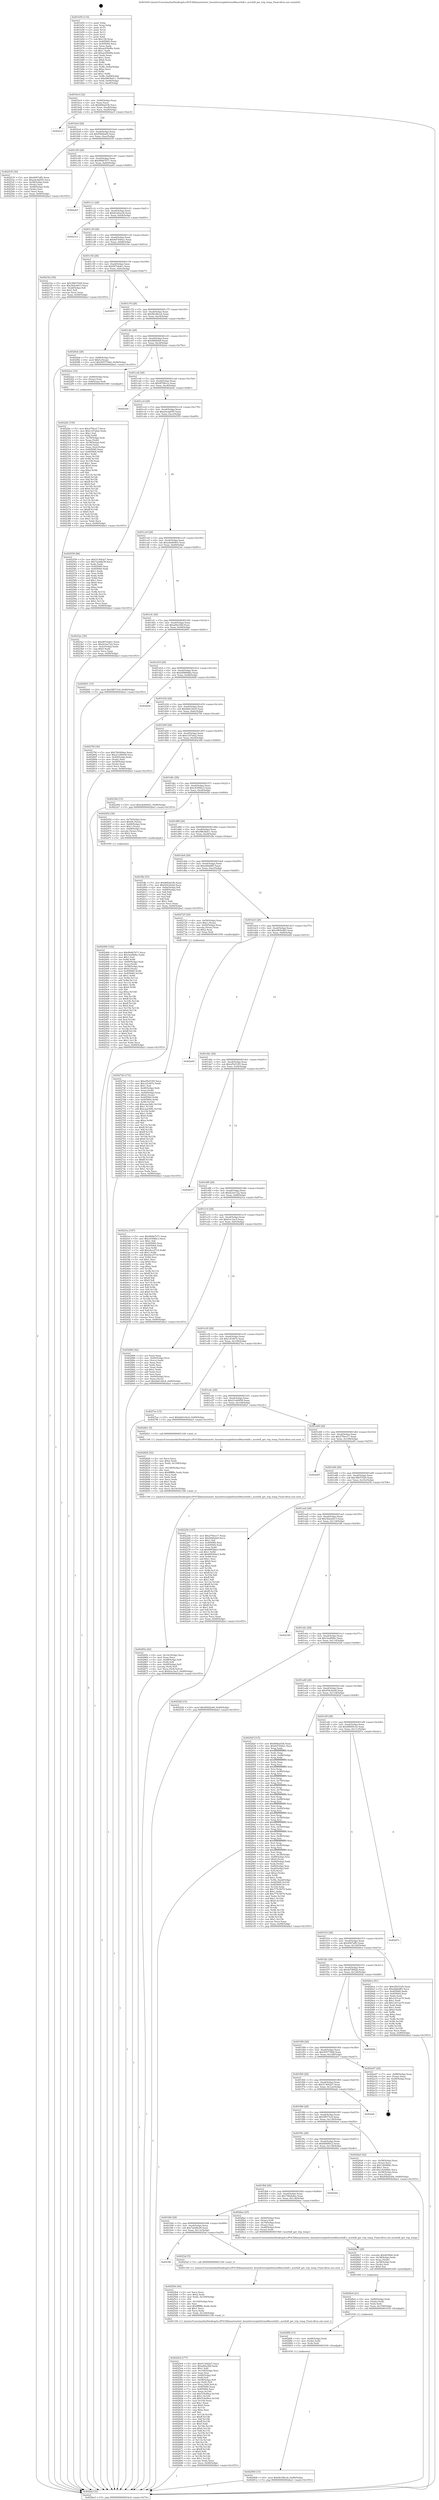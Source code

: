 digraph "0x401b50" {
  label = "0x401b50 (/mnt/c/Users/mathe/Desktop/tcc/POCII/binaries/extr_linuxdriversplatformx86acerhdf.c_acerhdf_get_trip_temp_Final-ollvm.out::main(0))"
  labelloc = "t"
  node[shape=record]

  Entry [label="",width=0.3,height=0.3,shape=circle,fillcolor=black,style=filled]
  "0x401bc4" [label="{
     0x401bc4 [32]\l
     | [instrs]\l
     &nbsp;&nbsp;0x401bc4 \<+6\>: mov -0x90(%rbp),%eax\l
     &nbsp;&nbsp;0x401bca \<+2\>: mov %eax,%ecx\l
     &nbsp;&nbsp;0x401bcc \<+6\>: sub $0x806ad1fb,%ecx\l
     &nbsp;&nbsp;0x401bd2 \<+6\>: mov %eax,-0xa4(%rbp)\l
     &nbsp;&nbsp;0x401bd8 \<+6\>: mov %ecx,-0xa8(%rbp)\l
     &nbsp;&nbsp;0x401bde \<+6\>: je 0000000000402a1f \<main+0xecf\>\l
  }"]
  "0x402a1f" [label="{
     0x402a1f\l
  }", style=dashed]
  "0x401be4" [label="{
     0x401be4 [28]\l
     | [instrs]\l
     &nbsp;&nbsp;0x401be4 \<+5\>: jmp 0000000000401be9 \<main+0x99\>\l
     &nbsp;&nbsp;0x401be9 \<+6\>: mov -0xa4(%rbp),%eax\l
     &nbsp;&nbsp;0x401bef \<+5\>: sub $0x85bf2e64,%eax\l
     &nbsp;&nbsp;0x401bf4 \<+6\>: mov %eax,-0xac(%rbp)\l
     &nbsp;&nbsp;0x401bfa \<+6\>: je 0000000000402535 \<main+0x9e5\>\l
  }"]
  Exit [label="",width=0.3,height=0.3,shape=circle,fillcolor=black,style=filled,peripheries=2]
  "0x402535" [label="{
     0x402535 [36]\l
     | [instrs]\l
     &nbsp;&nbsp;0x402535 \<+5\>: mov $0x4997aff3,%eax\l
     &nbsp;&nbsp;0x40253a \<+5\>: mov $0xa4cda655,%ecx\l
     &nbsp;&nbsp;0x40253f \<+4\>: mov -0x58(%rbp),%rdx\l
     &nbsp;&nbsp;0x402543 \<+2\>: mov (%rdx),%esi\l
     &nbsp;&nbsp;0x402545 \<+4\>: mov -0x68(%rbp),%rdx\l
     &nbsp;&nbsp;0x402549 \<+2\>: cmp (%rdx),%esi\l
     &nbsp;&nbsp;0x40254b \<+3\>: cmovl %ecx,%eax\l
     &nbsp;&nbsp;0x40254e \<+6\>: mov %eax,-0x90(%rbp)\l
     &nbsp;&nbsp;0x402554 \<+5\>: jmp 0000000000402ba3 \<main+0x1053\>\l
  }"]
  "0x401c00" [label="{
     0x401c00 [28]\l
     | [instrs]\l
     &nbsp;&nbsp;0x401c00 \<+5\>: jmp 0000000000401c05 \<main+0xb5\>\l
     &nbsp;&nbsp;0x401c05 \<+6\>: mov -0xa4(%rbp),%eax\l
     &nbsp;&nbsp;0x401c0b \<+5\>: sub $0x89db7b71,%eax\l
     &nbsp;&nbsp;0x401c10 \<+6\>: mov %eax,-0xb0(%rbp)\l
     &nbsp;&nbsp;0x401c16 \<+6\>: je 0000000000402ab5 \<main+0xf65\>\l
  }"]
  "0x402908" [label="{
     0x402908 [15]\l
     | [instrs]\l
     &nbsp;&nbsp;0x402908 \<+10\>: movl $0x9b186ccb,-0x90(%rbp)\l
     &nbsp;&nbsp;0x402912 \<+5\>: jmp 0000000000402ba3 \<main+0x1053\>\l
  }"]
  "0x402ab5" [label="{
     0x402ab5\l
  }", style=dashed]
  "0x401c1c" [label="{
     0x401c1c [28]\l
     | [instrs]\l
     &nbsp;&nbsp;0x401c1c \<+5\>: jmp 0000000000401c21 \<main+0xd1\>\l
     &nbsp;&nbsp;0x401c21 \<+6\>: mov -0xa4(%rbp),%eax\l
     &nbsp;&nbsp;0x401c27 \<+5\>: sub $0x8c20ea36,%eax\l
     &nbsp;&nbsp;0x401c2c \<+6\>: mov %eax,-0xb4(%rbp)\l
     &nbsp;&nbsp;0x401c32 \<+6\>: je 00000000004021e3 \<main+0x693\>\l
  }"]
  "0x4028f9" [label="{
     0x4028f9 [15]\l
     | [instrs]\l
     &nbsp;&nbsp;0x4028f9 \<+4\>: mov -0x48(%rbp),%rdx\l
     &nbsp;&nbsp;0x4028fd \<+3\>: mov (%rdx),%rdx\l
     &nbsp;&nbsp;0x402900 \<+3\>: mov %rdx,%rdi\l
     &nbsp;&nbsp;0x402903 \<+5\>: call 0000000000401030 \<free@plt\>\l
     | [calls]\l
     &nbsp;&nbsp;0x401030 \{1\} (unknown)\l
  }"]
  "0x4021e3" [label="{
     0x4021e3\l
  }", style=dashed]
  "0x401c38" [label="{
     0x401c38 [28]\l
     | [instrs]\l
     &nbsp;&nbsp;0x401c38 \<+5\>: jmp 0000000000401c3d \<main+0xed\>\l
     &nbsp;&nbsp;0x401c3d \<+6\>: mov -0xa4(%rbp),%eax\l
     &nbsp;&nbsp;0x401c43 \<+5\>: sub $0x8d7440a1,%eax\l
     &nbsp;&nbsp;0x401c48 \<+6\>: mov %eax,-0xb8(%rbp)\l
     &nbsp;&nbsp;0x401c4e \<+6\>: je 000000000040216a \<main+0x61a\>\l
  }"]
  "0x4028e4" [label="{
     0x4028e4 [21]\l
     | [instrs]\l
     &nbsp;&nbsp;0x4028e4 \<+4\>: mov -0x60(%rbp),%rdx\l
     &nbsp;&nbsp;0x4028e8 \<+3\>: mov (%rdx),%rdx\l
     &nbsp;&nbsp;0x4028eb \<+3\>: mov %rdx,%rdi\l
     &nbsp;&nbsp;0x4028ee \<+6\>: mov %eax,-0x150(%rbp)\l
     &nbsp;&nbsp;0x4028f4 \<+5\>: call 0000000000401030 \<free@plt\>\l
     | [calls]\l
     &nbsp;&nbsp;0x401030 \{1\} (unknown)\l
  }"]
  "0x40216a" [label="{
     0x40216a [30]\l
     | [instrs]\l
     &nbsp;&nbsp;0x40216a \<+5\>: mov $0x38b57029,%eax\l
     &nbsp;&nbsp;0x40216f \<+5\>: mov $0x3b2ed413,%ecx\l
     &nbsp;&nbsp;0x402174 \<+3\>: mov -0x2d(%rbp),%dl\l
     &nbsp;&nbsp;0x402177 \<+3\>: test $0x1,%dl\l
     &nbsp;&nbsp;0x40217a \<+3\>: cmovne %ecx,%eax\l
     &nbsp;&nbsp;0x40217d \<+6\>: mov %eax,-0x90(%rbp)\l
     &nbsp;&nbsp;0x402183 \<+5\>: jmp 0000000000402ba3 \<main+0x1053\>\l
  }"]
  "0x401c54" [label="{
     0x401c54 [28]\l
     | [instrs]\l
     &nbsp;&nbsp;0x401c54 \<+5\>: jmp 0000000000401c59 \<main+0x109\>\l
     &nbsp;&nbsp;0x401c59 \<+6\>: mov -0xa4(%rbp),%eax\l
     &nbsp;&nbsp;0x401c5f \<+5\>: sub $0x947ebde1,%eax\l
     &nbsp;&nbsp;0x401c64 \<+6\>: mov %eax,-0xbc(%rbp)\l
     &nbsp;&nbsp;0x401c6a \<+6\>: je 0000000000402917 \<main+0xdc7\>\l
  }"]
  "0x4028c7" [label="{
     0x4028c7 [29]\l
     | [instrs]\l
     &nbsp;&nbsp;0x4028c7 \<+10\>: movabs $0x4030b6,%rdi\l
     &nbsp;&nbsp;0x4028d1 \<+4\>: mov -0x38(%rbp),%rdx\l
     &nbsp;&nbsp;0x4028d5 \<+2\>: mov %eax,(%rdx)\l
     &nbsp;&nbsp;0x4028d7 \<+4\>: mov -0x38(%rbp),%rdx\l
     &nbsp;&nbsp;0x4028db \<+2\>: mov (%rdx),%esi\l
     &nbsp;&nbsp;0x4028dd \<+2\>: mov $0x0,%al\l
     &nbsp;&nbsp;0x4028df \<+5\>: call 0000000000401040 \<printf@plt\>\l
     | [calls]\l
     &nbsp;&nbsp;0x401040 \{1\} (unknown)\l
  }"]
  "0x402917" [label="{
     0x402917\l
  }", style=dashed]
  "0x401c70" [label="{
     0x401c70 [28]\l
     | [instrs]\l
     &nbsp;&nbsp;0x401c70 \<+5\>: jmp 0000000000401c75 \<main+0x125\>\l
     &nbsp;&nbsp;0x401c75 \<+6\>: mov -0xa4(%rbp),%eax\l
     &nbsp;&nbsp;0x401c7b \<+5\>: sub $0x9b186ccb,%eax\l
     &nbsp;&nbsp;0x401c80 \<+6\>: mov %eax,-0xc0(%rbp)\l
     &nbsp;&nbsp;0x401c86 \<+6\>: je 00000000004029eb \<main+0xe9b\>\l
  }"]
  "0x40285a" [label="{
     0x40285a [42]\l
     | [instrs]\l
     &nbsp;&nbsp;0x40285a \<+6\>: mov -0x14c(%rbp),%ecx\l
     &nbsp;&nbsp;0x402860 \<+3\>: imul %eax,%ecx\l
     &nbsp;&nbsp;0x402863 \<+4\>: mov -0x48(%rbp),%r8\l
     &nbsp;&nbsp;0x402867 \<+3\>: mov (%r8),%r8\l
     &nbsp;&nbsp;0x40286a \<+4\>: mov -0x40(%rbp),%r9\l
     &nbsp;&nbsp;0x40286e \<+3\>: movslq (%r9),%r9\l
     &nbsp;&nbsp;0x402871 \<+4\>: mov %ecx,(%r8,%r9,4)\l
     &nbsp;&nbsp;0x402875 \<+10\>: movl $0xfcec3ac5,-0x90(%rbp)\l
     &nbsp;&nbsp;0x40287f \<+5\>: jmp 0000000000402ba3 \<main+0x1053\>\l
  }"]
  "0x4029eb" [label="{
     0x4029eb [28]\l
     | [instrs]\l
     &nbsp;&nbsp;0x4029eb \<+7\>: mov -0x88(%rbp),%rax\l
     &nbsp;&nbsp;0x4029f2 \<+6\>: movl $0x0,(%rax)\l
     &nbsp;&nbsp;0x4029f8 \<+10\>: movl $0x5057769d,-0x90(%rbp)\l
     &nbsp;&nbsp;0x402a02 \<+5\>: jmp 0000000000402ba3 \<main+0x1053\>\l
  }"]
  "0x401c8c" [label="{
     0x401c8c [28]\l
     | [instrs]\l
     &nbsp;&nbsp;0x401c8c \<+5\>: jmp 0000000000401c91 \<main+0x141\>\l
     &nbsp;&nbsp;0x401c91 \<+6\>: mov -0xa4(%rbp),%eax\l
     &nbsp;&nbsp;0x401c97 \<+5\>: sub $0x9d4fafa9,%eax\l
     &nbsp;&nbsp;0x401c9c \<+6\>: mov %eax,-0xc4(%rbp)\l
     &nbsp;&nbsp;0x401ca2 \<+6\>: je 00000000004022ee \<main+0x79e\>\l
  }"]
  "0x402826" [label="{
     0x402826 [52]\l
     | [instrs]\l
     &nbsp;&nbsp;0x402826 \<+2\>: xor %ecx,%ecx\l
     &nbsp;&nbsp;0x402828 \<+5\>: mov $0x2,%edx\l
     &nbsp;&nbsp;0x40282d \<+6\>: mov %edx,-0x148(%rbp)\l
     &nbsp;&nbsp;0x402833 \<+1\>: cltd\l
     &nbsp;&nbsp;0x402834 \<+6\>: mov -0x148(%rbp),%esi\l
     &nbsp;&nbsp;0x40283a \<+2\>: idiv %esi\l
     &nbsp;&nbsp;0x40283c \<+6\>: imul $0xfffffffe,%edx,%edx\l
     &nbsp;&nbsp;0x402842 \<+2\>: mov %ecx,%edi\l
     &nbsp;&nbsp;0x402844 \<+2\>: sub %edx,%edi\l
     &nbsp;&nbsp;0x402846 \<+2\>: mov %ecx,%edx\l
     &nbsp;&nbsp;0x402848 \<+3\>: sub $0x1,%edx\l
     &nbsp;&nbsp;0x40284b \<+2\>: add %edx,%edi\l
     &nbsp;&nbsp;0x40284d \<+2\>: sub %edi,%ecx\l
     &nbsp;&nbsp;0x40284f \<+6\>: mov %ecx,-0x14c(%rbp)\l
     &nbsp;&nbsp;0x402855 \<+5\>: call 0000000000401160 \<next_i\>\l
     | [calls]\l
     &nbsp;&nbsp;0x401160 \{1\} (/mnt/c/Users/mathe/Desktop/tcc/POCII/binaries/extr_linuxdriversplatformx86acerhdf.c_acerhdf_get_trip_temp_Final-ollvm.out::next_i)\l
  }"]
  "0x4022ee" [label="{
     0x4022ee [16]\l
     | [instrs]\l
     &nbsp;&nbsp;0x4022ee \<+4\>: mov -0x80(%rbp),%rax\l
     &nbsp;&nbsp;0x4022f2 \<+3\>: mov (%rax),%rax\l
     &nbsp;&nbsp;0x4022f5 \<+4\>: mov 0x8(%rax),%rdi\l
     &nbsp;&nbsp;0x4022f9 \<+5\>: call 0000000000401060 \<atoi@plt\>\l
     | [calls]\l
     &nbsp;&nbsp;0x401060 \{1\} (unknown)\l
  }"]
  "0x401ca8" [label="{
     0x401ca8 [28]\l
     | [instrs]\l
     &nbsp;&nbsp;0x401ca8 \<+5\>: jmp 0000000000401cad \<main+0x15d\>\l
     &nbsp;&nbsp;0x401cad \<+6\>: mov -0xa4(%rbp),%eax\l
     &nbsp;&nbsp;0x401cb3 \<+5\>: sub $0x9f796cce,%eax\l
     &nbsp;&nbsp;0x401cb8 \<+6\>: mov %eax,-0xc8(%rbp)\l
     &nbsp;&nbsp;0x401cbe \<+6\>: je 000000000040224c \<main+0x6fc\>\l
  }"]
  "0x402742" [label="{
     0x402742 [172]\l
     | [instrs]\l
     &nbsp;&nbsp;0x402742 \<+5\>: mov $0xef5e5185,%ecx\l
     &nbsp;&nbsp;0x402747 \<+5\>: mov $0x1d1467e,%edx\l
     &nbsp;&nbsp;0x40274c \<+3\>: mov $0x1,%sil\l
     &nbsp;&nbsp;0x40274f \<+4\>: mov -0x48(%rbp),%rdi\l
     &nbsp;&nbsp;0x402753 \<+3\>: mov %rax,(%rdi)\l
     &nbsp;&nbsp;0x402756 \<+4\>: mov -0x40(%rbp),%rax\l
     &nbsp;&nbsp;0x40275a \<+6\>: movl $0x0,(%rax)\l
     &nbsp;&nbsp;0x402760 \<+8\>: mov 0x405060,%r8d\l
     &nbsp;&nbsp;0x402768 \<+8\>: mov 0x405064,%r9d\l
     &nbsp;&nbsp;0x402770 \<+3\>: mov %r8d,%r10d\l
     &nbsp;&nbsp;0x402773 \<+7\>: sub $0xcaac9dfc,%r10d\l
     &nbsp;&nbsp;0x40277a \<+4\>: sub $0x1,%r10d\l
     &nbsp;&nbsp;0x40277e \<+7\>: add $0xcaac9dfc,%r10d\l
     &nbsp;&nbsp;0x402785 \<+4\>: imul %r10d,%r8d\l
     &nbsp;&nbsp;0x402789 \<+4\>: and $0x1,%r8d\l
     &nbsp;&nbsp;0x40278d \<+4\>: cmp $0x0,%r8d\l
     &nbsp;&nbsp;0x402791 \<+4\>: sete %r11b\l
     &nbsp;&nbsp;0x402795 \<+4\>: cmp $0xa,%r9d\l
     &nbsp;&nbsp;0x402799 \<+3\>: setl %bl\l
     &nbsp;&nbsp;0x40279c \<+3\>: mov %r11b,%r14b\l
     &nbsp;&nbsp;0x40279f \<+4\>: xor $0xff,%r14b\l
     &nbsp;&nbsp;0x4027a3 \<+3\>: mov %bl,%r15b\l
     &nbsp;&nbsp;0x4027a6 \<+4\>: xor $0xff,%r15b\l
     &nbsp;&nbsp;0x4027aa \<+4\>: xor $0x0,%sil\l
     &nbsp;&nbsp;0x4027ae \<+3\>: mov %r14b,%r12b\l
     &nbsp;&nbsp;0x4027b1 \<+4\>: and $0x0,%r12b\l
     &nbsp;&nbsp;0x4027b5 \<+3\>: and %sil,%r11b\l
     &nbsp;&nbsp;0x4027b8 \<+3\>: mov %r15b,%r13b\l
     &nbsp;&nbsp;0x4027bb \<+4\>: and $0x0,%r13b\l
     &nbsp;&nbsp;0x4027bf \<+3\>: and %sil,%bl\l
     &nbsp;&nbsp;0x4027c2 \<+3\>: or %r11b,%r12b\l
     &nbsp;&nbsp;0x4027c5 \<+3\>: or %bl,%r13b\l
     &nbsp;&nbsp;0x4027c8 \<+3\>: xor %r13b,%r12b\l
     &nbsp;&nbsp;0x4027cb \<+3\>: or %r15b,%r14b\l
     &nbsp;&nbsp;0x4027ce \<+4\>: xor $0xff,%r14b\l
     &nbsp;&nbsp;0x4027d2 \<+4\>: or $0x0,%sil\l
     &nbsp;&nbsp;0x4027d6 \<+3\>: and %sil,%r14b\l
     &nbsp;&nbsp;0x4027d9 \<+3\>: or %r14b,%r12b\l
     &nbsp;&nbsp;0x4027dc \<+4\>: test $0x1,%r12b\l
     &nbsp;&nbsp;0x4027e0 \<+3\>: cmovne %edx,%ecx\l
     &nbsp;&nbsp;0x4027e3 \<+6\>: mov %ecx,-0x90(%rbp)\l
     &nbsp;&nbsp;0x4027e9 \<+5\>: jmp 0000000000402ba3 \<main+0x1053\>\l
  }"]
  "0x40224c" [label="{
     0x40224c\l
  }", style=dashed]
  "0x401cc4" [label="{
     0x401cc4 [28]\l
     | [instrs]\l
     &nbsp;&nbsp;0x401cc4 \<+5\>: jmp 0000000000401cc9 \<main+0x179\>\l
     &nbsp;&nbsp;0x401cc9 \<+6\>: mov -0xa4(%rbp),%eax\l
     &nbsp;&nbsp;0x401ccf \<+5\>: sub $0xa4cda655,%eax\l
     &nbsp;&nbsp;0x401cd4 \<+6\>: mov %eax,-0xcc(%rbp)\l
     &nbsp;&nbsp;0x401cda \<+6\>: je 0000000000402559 \<main+0xa09\>\l
  }"]
  "0x4025e0" [label="{
     0x4025e0 [177]\l
     | [instrs]\l
     &nbsp;&nbsp;0x4025e0 \<+5\>: mov $0x513642e7,%ecx\l
     &nbsp;&nbsp;0x4025e5 \<+5\>: mov $0xa60a3f2f,%edx\l
     &nbsp;&nbsp;0x4025ea \<+3\>: mov $0x1,%dil\l
     &nbsp;&nbsp;0x4025ed \<+6\>: mov -0x144(%rbp),%esi\l
     &nbsp;&nbsp;0x4025f3 \<+3\>: imul %eax,%esi\l
     &nbsp;&nbsp;0x4025f6 \<+4\>: mov -0x60(%rbp),%r8\l
     &nbsp;&nbsp;0x4025fa \<+3\>: mov (%r8),%r8\l
     &nbsp;&nbsp;0x4025fd \<+4\>: mov -0x58(%rbp),%r9\l
     &nbsp;&nbsp;0x402601 \<+3\>: movslq (%r9),%r9\l
     &nbsp;&nbsp;0x402604 \<+4\>: mov %esi,(%r8,%r9,4)\l
     &nbsp;&nbsp;0x402608 \<+7\>: mov 0x405060,%eax\l
     &nbsp;&nbsp;0x40260f \<+7\>: mov 0x405064,%esi\l
     &nbsp;&nbsp;0x402616 \<+3\>: mov %eax,%r10d\l
     &nbsp;&nbsp;0x402619 \<+7\>: sub $0x518cf0ea,%r10d\l
     &nbsp;&nbsp;0x402620 \<+4\>: sub $0x1,%r10d\l
     &nbsp;&nbsp;0x402624 \<+7\>: add $0x518cf0ea,%r10d\l
     &nbsp;&nbsp;0x40262b \<+4\>: imul %r10d,%eax\l
     &nbsp;&nbsp;0x40262f \<+3\>: and $0x1,%eax\l
     &nbsp;&nbsp;0x402632 \<+3\>: cmp $0x0,%eax\l
     &nbsp;&nbsp;0x402635 \<+4\>: sete %r11b\l
     &nbsp;&nbsp;0x402639 \<+3\>: cmp $0xa,%esi\l
     &nbsp;&nbsp;0x40263c \<+3\>: setl %bl\l
     &nbsp;&nbsp;0x40263f \<+3\>: mov %r11b,%r14b\l
     &nbsp;&nbsp;0x402642 \<+4\>: xor $0xff,%r14b\l
     &nbsp;&nbsp;0x402646 \<+3\>: mov %bl,%r15b\l
     &nbsp;&nbsp;0x402649 \<+4\>: xor $0xff,%r15b\l
     &nbsp;&nbsp;0x40264d \<+4\>: xor $0x0,%dil\l
     &nbsp;&nbsp;0x402651 \<+3\>: mov %r14b,%r12b\l
     &nbsp;&nbsp;0x402654 \<+4\>: and $0x0,%r12b\l
     &nbsp;&nbsp;0x402658 \<+3\>: and %dil,%r11b\l
     &nbsp;&nbsp;0x40265b \<+3\>: mov %r15b,%r13b\l
     &nbsp;&nbsp;0x40265e \<+4\>: and $0x0,%r13b\l
     &nbsp;&nbsp;0x402662 \<+3\>: and %dil,%bl\l
     &nbsp;&nbsp;0x402665 \<+3\>: or %r11b,%r12b\l
     &nbsp;&nbsp;0x402668 \<+3\>: or %bl,%r13b\l
     &nbsp;&nbsp;0x40266b \<+3\>: xor %r13b,%r12b\l
     &nbsp;&nbsp;0x40266e \<+3\>: or %r15b,%r14b\l
     &nbsp;&nbsp;0x402671 \<+4\>: xor $0xff,%r14b\l
     &nbsp;&nbsp;0x402675 \<+4\>: or $0x0,%dil\l
     &nbsp;&nbsp;0x402679 \<+3\>: and %dil,%r14b\l
     &nbsp;&nbsp;0x40267c \<+3\>: or %r14b,%r12b\l
     &nbsp;&nbsp;0x40267f \<+4\>: test $0x1,%r12b\l
     &nbsp;&nbsp;0x402683 \<+3\>: cmovne %edx,%ecx\l
     &nbsp;&nbsp;0x402686 \<+6\>: mov %ecx,-0x90(%rbp)\l
     &nbsp;&nbsp;0x40268c \<+5\>: jmp 0000000000402ba3 \<main+0x1053\>\l
  }"]
  "0x402559" [label="{
     0x402559 [86]\l
     | [instrs]\l
     &nbsp;&nbsp;0x402559 \<+5\>: mov $0x513642e7,%eax\l
     &nbsp;&nbsp;0x40255e \<+5\>: mov $0x7aeb8a39,%ecx\l
     &nbsp;&nbsp;0x402563 \<+2\>: xor %edx,%edx\l
     &nbsp;&nbsp;0x402565 \<+7\>: mov 0x405060,%esi\l
     &nbsp;&nbsp;0x40256c \<+7\>: mov 0x405064,%edi\l
     &nbsp;&nbsp;0x402573 \<+3\>: sub $0x1,%edx\l
     &nbsp;&nbsp;0x402576 \<+3\>: mov %esi,%r8d\l
     &nbsp;&nbsp;0x402579 \<+3\>: add %edx,%r8d\l
     &nbsp;&nbsp;0x40257c \<+4\>: imul %r8d,%esi\l
     &nbsp;&nbsp;0x402580 \<+3\>: and $0x1,%esi\l
     &nbsp;&nbsp;0x402583 \<+3\>: cmp $0x0,%esi\l
     &nbsp;&nbsp;0x402586 \<+4\>: sete %r9b\l
     &nbsp;&nbsp;0x40258a \<+3\>: cmp $0xa,%edi\l
     &nbsp;&nbsp;0x40258d \<+4\>: setl %r10b\l
     &nbsp;&nbsp;0x402591 \<+3\>: mov %r9b,%r11b\l
     &nbsp;&nbsp;0x402594 \<+3\>: and %r10b,%r11b\l
     &nbsp;&nbsp;0x402597 \<+3\>: xor %r10b,%r9b\l
     &nbsp;&nbsp;0x40259a \<+3\>: or %r9b,%r11b\l
     &nbsp;&nbsp;0x40259d \<+4\>: test $0x1,%r11b\l
     &nbsp;&nbsp;0x4025a1 \<+3\>: cmovne %ecx,%eax\l
     &nbsp;&nbsp;0x4025a4 \<+6\>: mov %eax,-0x90(%rbp)\l
     &nbsp;&nbsp;0x4025aa \<+5\>: jmp 0000000000402ba3 \<main+0x1053\>\l
  }"]
  "0x401ce0" [label="{
     0x401ce0 [28]\l
     | [instrs]\l
     &nbsp;&nbsp;0x401ce0 \<+5\>: jmp 0000000000401ce5 \<main+0x195\>\l
     &nbsp;&nbsp;0x401ce5 \<+6\>: mov -0xa4(%rbp),%eax\l
     &nbsp;&nbsp;0x401ceb \<+5\>: sub $0xa4e66403,%eax\l
     &nbsp;&nbsp;0x401cf0 \<+6\>: mov %eax,-0xd0(%rbp)\l
     &nbsp;&nbsp;0x401cf6 \<+6\>: je 00000000004023ac \<main+0x85c\>\l
  }"]
  "0x4025b4" [label="{
     0x4025b4 [44]\l
     | [instrs]\l
     &nbsp;&nbsp;0x4025b4 \<+2\>: xor %ecx,%ecx\l
     &nbsp;&nbsp;0x4025b6 \<+5\>: mov $0x2,%edx\l
     &nbsp;&nbsp;0x4025bb \<+6\>: mov %edx,-0x140(%rbp)\l
     &nbsp;&nbsp;0x4025c1 \<+1\>: cltd\l
     &nbsp;&nbsp;0x4025c2 \<+6\>: mov -0x140(%rbp),%esi\l
     &nbsp;&nbsp;0x4025c8 \<+2\>: idiv %esi\l
     &nbsp;&nbsp;0x4025ca \<+6\>: imul $0xfffffffe,%edx,%edx\l
     &nbsp;&nbsp;0x4025d0 \<+3\>: sub $0x1,%ecx\l
     &nbsp;&nbsp;0x4025d3 \<+2\>: sub %ecx,%edx\l
     &nbsp;&nbsp;0x4025d5 \<+6\>: mov %edx,-0x144(%rbp)\l
     &nbsp;&nbsp;0x4025db \<+5\>: call 0000000000401160 \<next_i\>\l
     | [calls]\l
     &nbsp;&nbsp;0x401160 \{1\} (/mnt/c/Users/mathe/Desktop/tcc/POCII/binaries/extr_linuxdriversplatformx86acerhdf.c_acerhdf_get_trip_temp_Final-ollvm.out::next_i)\l
  }"]
  "0x4023ac" [label="{
     0x4023ac [30]\l
     | [instrs]\l
     &nbsp;&nbsp;0x4023ac \<+5\>: mov $0x947ebde1,%eax\l
     &nbsp;&nbsp;0x4023b1 \<+5\>: mov $0xf23ee722,%ecx\l
     &nbsp;&nbsp;0x4023b6 \<+3\>: mov -0x2c(%rbp),%edx\l
     &nbsp;&nbsp;0x4023b9 \<+3\>: cmp $0x0,%edx\l
     &nbsp;&nbsp;0x4023bc \<+3\>: cmove %ecx,%eax\l
     &nbsp;&nbsp;0x4023bf \<+6\>: mov %eax,-0x90(%rbp)\l
     &nbsp;&nbsp;0x4023c5 \<+5\>: jmp 0000000000402ba3 \<main+0x1053\>\l
  }"]
  "0x401cfc" [label="{
     0x401cfc [28]\l
     | [instrs]\l
     &nbsp;&nbsp;0x401cfc \<+5\>: jmp 0000000000401d01 \<main+0x1b1\>\l
     &nbsp;&nbsp;0x401d01 \<+6\>: mov -0xa4(%rbp),%eax\l
     &nbsp;&nbsp;0x401d07 \<+5\>: sub $0xa60a3f2f,%eax\l
     &nbsp;&nbsp;0x401d0c \<+6\>: mov %eax,-0xd4(%rbp)\l
     &nbsp;&nbsp;0x401d12 \<+6\>: je 0000000000402691 \<main+0xb41\>\l
  }"]
  "0x401ff0" [label="{
     0x401ff0\l
  }", style=dashed]
  "0x402691" [label="{
     0x402691 [15]\l
     | [instrs]\l
     &nbsp;&nbsp;0x402691 \<+10\>: movl $0x5ff373c9,-0x90(%rbp)\l
     &nbsp;&nbsp;0x40269b \<+5\>: jmp 0000000000402ba3 \<main+0x1053\>\l
  }"]
  "0x401d18" [label="{
     0x401d18 [28]\l
     | [instrs]\l
     &nbsp;&nbsp;0x401d18 \<+5\>: jmp 0000000000401d1d \<main+0x1cd\>\l
     &nbsp;&nbsp;0x401d1d \<+6\>: mov -0xa4(%rbp),%eax\l
     &nbsp;&nbsp;0x401d23 \<+5\>: sub $0xb4989d6e,%eax\l
     &nbsp;&nbsp;0x401d28 \<+6\>: mov %eax,-0xd8(%rbp)\l
     &nbsp;&nbsp;0x401d2e \<+6\>: je 0000000000402b94 \<main+0x1044\>\l
  }"]
  "0x4025af" [label="{
     0x4025af [5]\l
     | [instrs]\l
     &nbsp;&nbsp;0x4025af \<+5\>: call 0000000000401160 \<next_i\>\l
     | [calls]\l
     &nbsp;&nbsp;0x401160 \{1\} (/mnt/c/Users/mathe/Desktop/tcc/POCII/binaries/extr_linuxdriversplatformx86acerhdf.c_acerhdf_get_trip_temp_Final-ollvm.out::next_i)\l
  }"]
  "0x402b94" [label="{
     0x402b94\l
  }", style=dashed]
  "0x401d34" [label="{
     0x401d34 [28]\l
     | [instrs]\l
     &nbsp;&nbsp;0x401d34 \<+5\>: jmp 0000000000401d39 \<main+0x1e9\>\l
     &nbsp;&nbsp;0x401d39 \<+6\>: mov -0xa4(%rbp),%eax\l
     &nbsp;&nbsp;0x401d3f \<+5\>: sub $0xbb6144c9,%eax\l
     &nbsp;&nbsp;0x401d44 \<+6\>: mov %eax,-0xdc(%rbp)\l
     &nbsp;&nbsp;0x401d4a \<+6\>: je 00000000004027fd \<main+0xcad\>\l
  }"]
  "0x401fd4" [label="{
     0x401fd4 [28]\l
     | [instrs]\l
     &nbsp;&nbsp;0x401fd4 \<+5\>: jmp 0000000000401fd9 \<main+0x489\>\l
     &nbsp;&nbsp;0x401fd9 \<+6\>: mov -0xa4(%rbp),%eax\l
     &nbsp;&nbsp;0x401fdf \<+5\>: sub $0x7aeb8a39,%eax\l
     &nbsp;&nbsp;0x401fe4 \<+6\>: mov %eax,-0x13c(%rbp)\l
     &nbsp;&nbsp;0x401fea \<+6\>: je 00000000004025af \<main+0xa5f\>\l
  }"]
  "0x4027fd" [label="{
     0x4027fd [36]\l
     | [instrs]\l
     &nbsp;&nbsp;0x4027fd \<+5\>: mov $0x7062b9ee,%eax\l
     &nbsp;&nbsp;0x402802 \<+5\>: mov $0x21e40958,%ecx\l
     &nbsp;&nbsp;0x402807 \<+4\>: mov -0x40(%rbp),%rdx\l
     &nbsp;&nbsp;0x40280b \<+2\>: mov (%rdx),%esi\l
     &nbsp;&nbsp;0x40280d \<+4\>: mov -0x50(%rbp),%rdx\l
     &nbsp;&nbsp;0x402811 \<+2\>: cmp (%rdx),%esi\l
     &nbsp;&nbsp;0x402813 \<+3\>: cmovl %ecx,%eax\l
     &nbsp;&nbsp;0x402816 \<+6\>: mov %eax,-0x90(%rbp)\l
     &nbsp;&nbsp;0x40281c \<+5\>: jmp 0000000000402ba3 \<main+0x1053\>\l
  }"]
  "0x401d50" [label="{
     0x401d50 [28]\l
     | [instrs]\l
     &nbsp;&nbsp;0x401d50 \<+5\>: jmp 0000000000401d55 \<main+0x205\>\l
     &nbsp;&nbsp;0x401d55 \<+6\>: mov -0xa4(%rbp),%eax\l
     &nbsp;&nbsp;0x401d5b \<+5\>: sub $0xc1d7afa2,%eax\l
     &nbsp;&nbsp;0x401d60 \<+6\>: mov %eax,-0xe0(%rbp)\l
     &nbsp;&nbsp;0x401d66 \<+6\>: je 000000000040239d \<main+0x84d\>\l
  }"]
  "0x4028ae" [label="{
     0x4028ae [25]\l
     | [instrs]\l
     &nbsp;&nbsp;0x4028ae \<+4\>: mov -0x60(%rbp),%rax\l
     &nbsp;&nbsp;0x4028b2 \<+3\>: mov (%rax),%rdi\l
     &nbsp;&nbsp;0x4028b5 \<+4\>: mov -0x70(%rbp),%rax\l
     &nbsp;&nbsp;0x4028b9 \<+2\>: mov (%rax),%esi\l
     &nbsp;&nbsp;0x4028bb \<+4\>: mov -0x48(%rbp),%rax\l
     &nbsp;&nbsp;0x4028bf \<+3\>: mov (%rax),%rdx\l
     &nbsp;&nbsp;0x4028c2 \<+5\>: call 00000000004015b0 \<acerhdf_get_trip_temp\>\l
     | [calls]\l
     &nbsp;&nbsp;0x4015b0 \{1\} (/mnt/c/Users/mathe/Desktop/tcc/POCII/binaries/extr_linuxdriversplatformx86acerhdf.c_acerhdf_get_trip_temp_Final-ollvm.out::acerhdf_get_trip_temp)\l
  }"]
  "0x40239d" [label="{
     0x40239d [15]\l
     | [instrs]\l
     &nbsp;&nbsp;0x40239d \<+10\>: movl $0xa4e66403,-0x90(%rbp)\l
     &nbsp;&nbsp;0x4023a7 \<+5\>: jmp 0000000000402ba3 \<main+0x1053\>\l
  }"]
  "0x401d6c" [label="{
     0x401d6c [28]\l
     | [instrs]\l
     &nbsp;&nbsp;0x401d6c \<+5\>: jmp 0000000000401d71 \<main+0x221\>\l
     &nbsp;&nbsp;0x401d71 \<+6\>: mov -0xa4(%rbp),%eax\l
     &nbsp;&nbsp;0x401d77 \<+5\>: sub $0xc9308bc3,%eax\l
     &nbsp;&nbsp;0x401d7c \<+6\>: mov %eax,-0xe4(%rbp)\l
     &nbsp;&nbsp;0x401d82 \<+6\>: je 000000000040245d \<main+0x90d\>\l
  }"]
  "0x401fb8" [label="{
     0x401fb8 [28]\l
     | [instrs]\l
     &nbsp;&nbsp;0x401fb8 \<+5\>: jmp 0000000000401fbd \<main+0x46d\>\l
     &nbsp;&nbsp;0x401fbd \<+6\>: mov -0xa4(%rbp),%eax\l
     &nbsp;&nbsp;0x401fc3 \<+5\>: sub $0x7062b9ee,%eax\l
     &nbsp;&nbsp;0x401fc8 \<+6\>: mov %eax,-0x138(%rbp)\l
     &nbsp;&nbsp;0x401fce \<+6\>: je 00000000004028ae \<main+0xd5e\>\l
  }"]
  "0x40245d" [label="{
     0x40245d [39]\l
     | [instrs]\l
     &nbsp;&nbsp;0x40245d \<+4\>: mov -0x70(%rbp),%rax\l
     &nbsp;&nbsp;0x402461 \<+6\>: movl $0x64,(%rax)\l
     &nbsp;&nbsp;0x402467 \<+4\>: mov -0x68(%rbp),%rax\l
     &nbsp;&nbsp;0x40246b \<+6\>: movl $0x1,(%rax)\l
     &nbsp;&nbsp;0x402471 \<+4\>: mov -0x68(%rbp),%rax\l
     &nbsp;&nbsp;0x402475 \<+3\>: movslq (%rax),%rax\l
     &nbsp;&nbsp;0x402478 \<+4\>: shl $0x2,%rax\l
     &nbsp;&nbsp;0x40247c \<+3\>: mov %rax,%rdi\l
     &nbsp;&nbsp;0x40247f \<+5\>: call 0000000000401050 \<malloc@plt\>\l
     | [calls]\l
     &nbsp;&nbsp;0x401050 \{1\} (unknown)\l
  }"]
  "0x401d88" [label="{
     0x401d88 [28]\l
     | [instrs]\l
     &nbsp;&nbsp;0x401d88 \<+5\>: jmp 0000000000401d8d \<main+0x23d\>\l
     &nbsp;&nbsp;0x401d8d \<+6\>: mov -0xa4(%rbp),%eax\l
     &nbsp;&nbsp;0x401d93 \<+5\>: sub $0xd963bd11,%eax\l
     &nbsp;&nbsp;0x401d98 \<+6\>: mov %eax,-0xe8(%rbp)\l
     &nbsp;&nbsp;0x401d9e \<+6\>: je 0000000000401ffa \<main+0x4aa\>\l
  }"]
  "0x4029dc" [label="{
     0x4029dc\l
  }", style=dashed]
  "0x401ffa" [label="{
     0x401ffa [53]\l
     | [instrs]\l
     &nbsp;&nbsp;0x401ffa \<+5\>: mov $0x806ad1fb,%eax\l
     &nbsp;&nbsp;0x401fff \<+5\>: mov $0x454c6e0d,%ecx\l
     &nbsp;&nbsp;0x402004 \<+6\>: mov -0x8a(%rbp),%dl\l
     &nbsp;&nbsp;0x40200a \<+7\>: mov -0x89(%rbp),%sil\l
     &nbsp;&nbsp;0x402011 \<+3\>: mov %dl,%dil\l
     &nbsp;&nbsp;0x402014 \<+3\>: and %sil,%dil\l
     &nbsp;&nbsp;0x402017 \<+3\>: xor %sil,%dl\l
     &nbsp;&nbsp;0x40201a \<+3\>: or %dl,%dil\l
     &nbsp;&nbsp;0x40201d \<+4\>: test $0x1,%dil\l
     &nbsp;&nbsp;0x402021 \<+3\>: cmovne %ecx,%eax\l
     &nbsp;&nbsp;0x402024 \<+6\>: mov %eax,-0x90(%rbp)\l
     &nbsp;&nbsp;0x40202a \<+5\>: jmp 0000000000402ba3 \<main+0x1053\>\l
  }"]
  "0x401da4" [label="{
     0x401da4 [28]\l
     | [instrs]\l
     &nbsp;&nbsp;0x401da4 \<+5\>: jmp 0000000000401da9 \<main+0x259\>\l
     &nbsp;&nbsp;0x401da9 \<+6\>: mov -0xa4(%rbp),%eax\l
     &nbsp;&nbsp;0x401daf \<+5\>: sub $0xe6bbdff3,%eax\l
     &nbsp;&nbsp;0x401db4 \<+6\>: mov %eax,-0xec(%rbp)\l
     &nbsp;&nbsp;0x401dba \<+6\>: je 0000000000402725 \<main+0xbd5\>\l
  }"]
  "0x402ba3" [label="{
     0x402ba3 [5]\l
     | [instrs]\l
     &nbsp;&nbsp;0x402ba3 \<+5\>: jmp 0000000000401bc4 \<main+0x74\>\l
  }"]
  "0x401b50" [label="{
     0x401b50 [116]\l
     | [instrs]\l
     &nbsp;&nbsp;0x401b50 \<+1\>: push %rbp\l
     &nbsp;&nbsp;0x401b51 \<+3\>: mov %rsp,%rbp\l
     &nbsp;&nbsp;0x401b54 \<+2\>: push %r15\l
     &nbsp;&nbsp;0x401b56 \<+2\>: push %r14\l
     &nbsp;&nbsp;0x401b58 \<+2\>: push %r13\l
     &nbsp;&nbsp;0x401b5a \<+2\>: push %r12\l
     &nbsp;&nbsp;0x401b5c \<+1\>: push %rbx\l
     &nbsp;&nbsp;0x401b5d \<+7\>: sub $0x138,%rsp\l
     &nbsp;&nbsp;0x401b64 \<+7\>: mov 0x405060,%eax\l
     &nbsp;&nbsp;0x401b6b \<+7\>: mov 0x405064,%ecx\l
     &nbsp;&nbsp;0x401b72 \<+2\>: mov %eax,%edx\l
     &nbsp;&nbsp;0x401b74 \<+6\>: sub $0xae456d9a,%edx\l
     &nbsp;&nbsp;0x401b7a \<+3\>: sub $0x1,%edx\l
     &nbsp;&nbsp;0x401b7d \<+6\>: add $0xae456d9a,%edx\l
     &nbsp;&nbsp;0x401b83 \<+3\>: imul %edx,%eax\l
     &nbsp;&nbsp;0x401b86 \<+3\>: and $0x1,%eax\l
     &nbsp;&nbsp;0x401b89 \<+3\>: cmp $0x0,%eax\l
     &nbsp;&nbsp;0x401b8c \<+4\>: sete %r8b\l
     &nbsp;&nbsp;0x401b90 \<+4\>: and $0x1,%r8b\l
     &nbsp;&nbsp;0x401b94 \<+7\>: mov %r8b,-0x8a(%rbp)\l
     &nbsp;&nbsp;0x401b9b \<+3\>: cmp $0xa,%ecx\l
     &nbsp;&nbsp;0x401b9e \<+4\>: setl %r8b\l
     &nbsp;&nbsp;0x401ba2 \<+4\>: and $0x1,%r8b\l
     &nbsp;&nbsp;0x401ba6 \<+7\>: mov %r8b,-0x89(%rbp)\l
     &nbsp;&nbsp;0x401bad \<+10\>: movl $0xd963bd11,-0x90(%rbp)\l
     &nbsp;&nbsp;0x401bb7 \<+6\>: mov %edi,-0x94(%rbp)\l
     &nbsp;&nbsp;0x401bbd \<+7\>: mov %rsi,-0xa0(%rbp)\l
  }"]
  "0x401f9c" [label="{
     0x401f9c [28]\l
     | [instrs]\l
     &nbsp;&nbsp;0x401f9c \<+5\>: jmp 0000000000401fa1 \<main+0x451\>\l
     &nbsp;&nbsp;0x401fa1 \<+6\>: mov -0xa4(%rbp),%eax\l
     &nbsp;&nbsp;0x401fa7 \<+5\>: sub $0x6fd0f012,%eax\l
     &nbsp;&nbsp;0x401fac \<+6\>: mov %eax,-0x134(%rbp)\l
     &nbsp;&nbsp;0x401fb2 \<+6\>: je 00000000004029dc \<main+0xe8c\>\l
  }"]
  "0x402725" [label="{
     0x402725 [29]\l
     | [instrs]\l
     &nbsp;&nbsp;0x402725 \<+4\>: mov -0x50(%rbp),%rax\l
     &nbsp;&nbsp;0x402729 \<+6\>: movl $0x1,(%rax)\l
     &nbsp;&nbsp;0x40272f \<+4\>: mov -0x50(%rbp),%rax\l
     &nbsp;&nbsp;0x402733 \<+3\>: movslq (%rax),%rax\l
     &nbsp;&nbsp;0x402736 \<+4\>: shl $0x2,%rax\l
     &nbsp;&nbsp;0x40273a \<+3\>: mov %rax,%rdi\l
     &nbsp;&nbsp;0x40273d \<+5\>: call 0000000000401050 \<malloc@plt\>\l
     | [calls]\l
     &nbsp;&nbsp;0x401050 \{1\} (unknown)\l
  }"]
  "0x401dc0" [label="{
     0x401dc0 [28]\l
     | [instrs]\l
     &nbsp;&nbsp;0x401dc0 \<+5\>: jmp 0000000000401dc5 \<main+0x275\>\l
     &nbsp;&nbsp;0x401dc5 \<+6\>: mov -0xa4(%rbp),%eax\l
     &nbsp;&nbsp;0x401dcb \<+5\>: sub $0xe965e083,%eax\l
     &nbsp;&nbsp;0x401dd0 \<+6\>: mov %eax,-0xf0(%rbp)\l
     &nbsp;&nbsp;0x401dd6 \<+6\>: je 0000000000402a64 \<main+0xf14\>\l
  }"]
  "0x4026a0" [label="{
     0x4026a0 [42]\l
     | [instrs]\l
     &nbsp;&nbsp;0x4026a0 \<+4\>: mov -0x58(%rbp),%rax\l
     &nbsp;&nbsp;0x4026a4 \<+2\>: mov (%rax),%ecx\l
     &nbsp;&nbsp;0x4026a6 \<+6\>: sub $0x14248fdc,%ecx\l
     &nbsp;&nbsp;0x4026ac \<+3\>: add $0x1,%ecx\l
     &nbsp;&nbsp;0x4026af \<+6\>: add $0x14248fdc,%ecx\l
     &nbsp;&nbsp;0x4026b5 \<+4\>: mov -0x58(%rbp),%rax\l
     &nbsp;&nbsp;0x4026b9 \<+2\>: mov %ecx,(%rax)\l
     &nbsp;&nbsp;0x4026bb \<+10\>: movl $0x85bf2e64,-0x90(%rbp)\l
     &nbsp;&nbsp;0x4026c5 \<+5\>: jmp 0000000000402ba3 \<main+0x1053\>\l
  }"]
  "0x402a64" [label="{
     0x402a64\l
  }", style=dashed]
  "0x401ddc" [label="{
     0x401ddc [28]\l
     | [instrs]\l
     &nbsp;&nbsp;0x401ddc \<+5\>: jmp 0000000000401de1 \<main+0x291\>\l
     &nbsp;&nbsp;0x401de1 \<+6\>: mov -0xa4(%rbp),%eax\l
     &nbsp;&nbsp;0x401de7 \<+5\>: sub $0xef5e5185,%eax\l
     &nbsp;&nbsp;0x401dec \<+6\>: mov %eax,-0xf4(%rbp)\l
     &nbsp;&nbsp;0x401df2 \<+6\>: je 0000000000402b57 \<main+0x1007\>\l
  }"]
  "0x401f80" [label="{
     0x401f80 [28]\l
     | [instrs]\l
     &nbsp;&nbsp;0x401f80 \<+5\>: jmp 0000000000401f85 \<main+0x435\>\l
     &nbsp;&nbsp;0x401f85 \<+6\>: mov -0xa4(%rbp),%eax\l
     &nbsp;&nbsp;0x401f8b \<+5\>: sub $0x5ff373c9,%eax\l
     &nbsp;&nbsp;0x401f90 \<+6\>: mov %eax,-0x130(%rbp)\l
     &nbsp;&nbsp;0x401f96 \<+6\>: je 00000000004026a0 \<main+0xb50\>\l
  }"]
  "0x402b57" [label="{
     0x402b57\l
  }", style=dashed]
  "0x401df8" [label="{
     0x401df8 [28]\l
     | [instrs]\l
     &nbsp;&nbsp;0x401df8 \<+5\>: jmp 0000000000401dfd \<main+0x2ad\>\l
     &nbsp;&nbsp;0x401dfd \<+6\>: mov -0xa4(%rbp),%eax\l
     &nbsp;&nbsp;0x401e03 \<+5\>: sub $0xf23ee722,%eax\l
     &nbsp;&nbsp;0x401e08 \<+6\>: mov %eax,-0xf8(%rbp)\l
     &nbsp;&nbsp;0x401e0e \<+6\>: je 00000000004023ca \<main+0x87a\>\l
  }"]
  "0x402afc" [label="{
     0x402afc\l
  }", style=dashed]
  "0x4023ca" [label="{
     0x4023ca [147]\l
     | [instrs]\l
     &nbsp;&nbsp;0x4023ca \<+5\>: mov $0x89db7b71,%eax\l
     &nbsp;&nbsp;0x4023cf \<+5\>: mov $0xc9308bc3,%ecx\l
     &nbsp;&nbsp;0x4023d4 \<+2\>: mov $0x1,%dl\l
     &nbsp;&nbsp;0x4023d6 \<+7\>: mov 0x405060,%esi\l
     &nbsp;&nbsp;0x4023dd \<+7\>: mov 0x405064,%edi\l
     &nbsp;&nbsp;0x4023e4 \<+3\>: mov %esi,%r8d\l
     &nbsp;&nbsp;0x4023e7 \<+7\>: add $0x24ce57c0,%r8d\l
     &nbsp;&nbsp;0x4023ee \<+4\>: sub $0x1,%r8d\l
     &nbsp;&nbsp;0x4023f2 \<+7\>: sub $0x24ce57c0,%r8d\l
     &nbsp;&nbsp;0x4023f9 \<+4\>: imul %r8d,%esi\l
     &nbsp;&nbsp;0x4023fd \<+3\>: and $0x1,%esi\l
     &nbsp;&nbsp;0x402400 \<+3\>: cmp $0x0,%esi\l
     &nbsp;&nbsp;0x402403 \<+4\>: sete %r9b\l
     &nbsp;&nbsp;0x402407 \<+3\>: cmp $0xa,%edi\l
     &nbsp;&nbsp;0x40240a \<+4\>: setl %r10b\l
     &nbsp;&nbsp;0x40240e \<+3\>: mov %r9b,%r11b\l
     &nbsp;&nbsp;0x402411 \<+4\>: xor $0xff,%r11b\l
     &nbsp;&nbsp;0x402415 \<+3\>: mov %r10b,%bl\l
     &nbsp;&nbsp;0x402418 \<+3\>: xor $0xff,%bl\l
     &nbsp;&nbsp;0x40241b \<+3\>: xor $0x0,%dl\l
     &nbsp;&nbsp;0x40241e \<+3\>: mov %r11b,%r14b\l
     &nbsp;&nbsp;0x402421 \<+4\>: and $0x0,%r14b\l
     &nbsp;&nbsp;0x402425 \<+3\>: and %dl,%r9b\l
     &nbsp;&nbsp;0x402428 \<+3\>: mov %bl,%r15b\l
     &nbsp;&nbsp;0x40242b \<+4\>: and $0x0,%r15b\l
     &nbsp;&nbsp;0x40242f \<+3\>: and %dl,%r10b\l
     &nbsp;&nbsp;0x402432 \<+3\>: or %r9b,%r14b\l
     &nbsp;&nbsp;0x402435 \<+3\>: or %r10b,%r15b\l
     &nbsp;&nbsp;0x402438 \<+3\>: xor %r15b,%r14b\l
     &nbsp;&nbsp;0x40243b \<+3\>: or %bl,%r11b\l
     &nbsp;&nbsp;0x40243e \<+4\>: xor $0xff,%r11b\l
     &nbsp;&nbsp;0x402442 \<+3\>: or $0x0,%dl\l
     &nbsp;&nbsp;0x402445 \<+3\>: and %dl,%r11b\l
     &nbsp;&nbsp;0x402448 \<+3\>: or %r11b,%r14b\l
     &nbsp;&nbsp;0x40244b \<+4\>: test $0x1,%r14b\l
     &nbsp;&nbsp;0x40244f \<+3\>: cmovne %ecx,%eax\l
     &nbsp;&nbsp;0x402452 \<+6\>: mov %eax,-0x90(%rbp)\l
     &nbsp;&nbsp;0x402458 \<+5\>: jmp 0000000000402ba3 \<main+0x1053\>\l
  }"]
  "0x401e14" [label="{
     0x401e14 [28]\l
     | [instrs]\l
     &nbsp;&nbsp;0x401e14 \<+5\>: jmp 0000000000401e19 \<main+0x2c9\>\l
     &nbsp;&nbsp;0x401e19 \<+6\>: mov -0xa4(%rbp),%eax\l
     &nbsp;&nbsp;0x401e1f \<+5\>: sub $0xfcec3ac5,%eax\l
     &nbsp;&nbsp;0x401e24 \<+6\>: mov %eax,-0xfc(%rbp)\l
     &nbsp;&nbsp;0x401e2a \<+6\>: je 0000000000402884 \<main+0xd34\>\l
  }"]
  "0x401f64" [label="{
     0x401f64 [28]\l
     | [instrs]\l
     &nbsp;&nbsp;0x401f64 \<+5\>: jmp 0000000000401f69 \<main+0x419\>\l
     &nbsp;&nbsp;0x401f69 \<+6\>: mov -0xa4(%rbp),%eax\l
     &nbsp;&nbsp;0x401f6f \<+5\>: sub $0x513642e7,%eax\l
     &nbsp;&nbsp;0x401f74 \<+6\>: mov %eax,-0x12c(%rbp)\l
     &nbsp;&nbsp;0x401f7a \<+6\>: je 0000000000402afc \<main+0xfac\>\l
  }"]
  "0x402884" [label="{
     0x402884 [42]\l
     | [instrs]\l
     &nbsp;&nbsp;0x402884 \<+2\>: xor %eax,%eax\l
     &nbsp;&nbsp;0x402886 \<+4\>: mov -0x40(%rbp),%rcx\l
     &nbsp;&nbsp;0x40288a \<+2\>: mov (%rcx),%edx\l
     &nbsp;&nbsp;0x40288c \<+2\>: mov %eax,%esi\l
     &nbsp;&nbsp;0x40288e \<+2\>: sub %edx,%esi\l
     &nbsp;&nbsp;0x402890 \<+2\>: mov %eax,%edx\l
     &nbsp;&nbsp;0x402892 \<+3\>: sub $0x1,%edx\l
     &nbsp;&nbsp;0x402895 \<+2\>: add %edx,%esi\l
     &nbsp;&nbsp;0x402897 \<+2\>: sub %esi,%eax\l
     &nbsp;&nbsp;0x402899 \<+4\>: mov -0x40(%rbp),%rcx\l
     &nbsp;&nbsp;0x40289d \<+2\>: mov %eax,(%rcx)\l
     &nbsp;&nbsp;0x40289f \<+10\>: movl $0xbb6144c9,-0x90(%rbp)\l
     &nbsp;&nbsp;0x4028a9 \<+5\>: jmp 0000000000402ba3 \<main+0x1053\>\l
  }"]
  "0x401e30" [label="{
     0x401e30 [28]\l
     | [instrs]\l
     &nbsp;&nbsp;0x401e30 \<+5\>: jmp 0000000000401e35 \<main+0x2e5\>\l
     &nbsp;&nbsp;0x401e35 \<+6\>: mov -0xa4(%rbp),%eax\l
     &nbsp;&nbsp;0x401e3b \<+5\>: sub $0x1d1467e,%eax\l
     &nbsp;&nbsp;0x401e40 \<+6\>: mov %eax,-0x100(%rbp)\l
     &nbsp;&nbsp;0x401e46 \<+6\>: je 00000000004027ee \<main+0xc9e\>\l
  }"]
  "0x402a07" [label="{
     0x402a07 [24]\l
     | [instrs]\l
     &nbsp;&nbsp;0x402a07 \<+7\>: mov -0x88(%rbp),%rax\l
     &nbsp;&nbsp;0x402a0e \<+2\>: mov (%rax),%eax\l
     &nbsp;&nbsp;0x402a10 \<+4\>: lea -0x28(%rbp),%rsp\l
     &nbsp;&nbsp;0x402a14 \<+1\>: pop %rbx\l
     &nbsp;&nbsp;0x402a15 \<+2\>: pop %r12\l
     &nbsp;&nbsp;0x402a17 \<+2\>: pop %r13\l
     &nbsp;&nbsp;0x402a19 \<+2\>: pop %r14\l
     &nbsp;&nbsp;0x402a1b \<+2\>: pop %r15\l
     &nbsp;&nbsp;0x402a1d \<+1\>: pop %rbp\l
     &nbsp;&nbsp;0x402a1e \<+1\>: ret\l
  }"]
  "0x4027ee" [label="{
     0x4027ee [15]\l
     | [instrs]\l
     &nbsp;&nbsp;0x4027ee \<+10\>: movl $0xbb6144c9,-0x90(%rbp)\l
     &nbsp;&nbsp;0x4027f8 \<+5\>: jmp 0000000000402ba3 \<main+0x1053\>\l
  }"]
  "0x401e4c" [label="{
     0x401e4c [28]\l
     | [instrs]\l
     &nbsp;&nbsp;0x401e4c \<+5\>: jmp 0000000000401e51 \<main+0x301\>\l
     &nbsp;&nbsp;0x401e51 \<+6\>: mov -0xa4(%rbp),%eax\l
     &nbsp;&nbsp;0x401e57 \<+5\>: sub $0x21e40958,%eax\l
     &nbsp;&nbsp;0x401e5c \<+6\>: mov %eax,-0x104(%rbp)\l
     &nbsp;&nbsp;0x401e62 \<+6\>: je 0000000000402821 \<main+0xcd1\>\l
  }"]
  "0x401f48" [label="{
     0x401f48 [28]\l
     | [instrs]\l
     &nbsp;&nbsp;0x401f48 \<+5\>: jmp 0000000000401f4d \<main+0x3fd\>\l
     &nbsp;&nbsp;0x401f4d \<+6\>: mov -0xa4(%rbp),%eax\l
     &nbsp;&nbsp;0x401f53 \<+5\>: sub $0x5057769d,%eax\l
     &nbsp;&nbsp;0x401f58 \<+6\>: mov %eax,-0x128(%rbp)\l
     &nbsp;&nbsp;0x401f5e \<+6\>: je 0000000000402a07 \<main+0xeb7\>\l
  }"]
  "0x402821" [label="{
     0x402821 [5]\l
     | [instrs]\l
     &nbsp;&nbsp;0x402821 \<+5\>: call 0000000000401160 \<next_i\>\l
     | [calls]\l
     &nbsp;&nbsp;0x401160 \{1\} (/mnt/c/Users/mathe/Desktop/tcc/POCII/binaries/extr_linuxdriversplatformx86acerhdf.c_acerhdf_get_trip_temp_Final-ollvm.out::next_i)\l
  }"]
  "0x401e68" [label="{
     0x401e68 [28]\l
     | [instrs]\l
     &nbsp;&nbsp;0x401e68 \<+5\>: jmp 0000000000401e6d \<main+0x31d\>\l
     &nbsp;&nbsp;0x401e6d \<+6\>: mov -0xa4(%rbp),%eax\l
     &nbsp;&nbsp;0x401e73 \<+5\>: sub $0x27f4ce17,%eax\l
     &nbsp;&nbsp;0x401e78 \<+6\>: mov %eax,-0x108(%rbp)\l
     &nbsp;&nbsp;0x401e7e \<+6\>: je 0000000000402a85 \<main+0xf35\>\l
  }"]
  "0x402926" [label="{
     0x402926\l
  }", style=dashed]
  "0x402a85" [label="{
     0x402a85\l
  }", style=dashed]
  "0x401e84" [label="{
     0x401e84 [28]\l
     | [instrs]\l
     &nbsp;&nbsp;0x401e84 \<+5\>: jmp 0000000000401e89 \<main+0x339\>\l
     &nbsp;&nbsp;0x401e89 \<+6\>: mov -0xa4(%rbp),%eax\l
     &nbsp;&nbsp;0x401e8f \<+5\>: sub $0x38b57029,%eax\l
     &nbsp;&nbsp;0x401e94 \<+6\>: mov %eax,-0x10c(%rbp)\l
     &nbsp;&nbsp;0x401e9a \<+6\>: je 000000000040225b \<main+0x70b\>\l
  }"]
  "0x401f2c" [label="{
     0x401f2c [28]\l
     | [instrs]\l
     &nbsp;&nbsp;0x401f2c \<+5\>: jmp 0000000000401f31 \<main+0x3e1\>\l
     &nbsp;&nbsp;0x401f31 \<+6\>: mov -0xa4(%rbp),%eax\l
     &nbsp;&nbsp;0x401f37 \<+5\>: sub $0x4d78f42b,%eax\l
     &nbsp;&nbsp;0x401f3c \<+6\>: mov %eax,-0x124(%rbp)\l
     &nbsp;&nbsp;0x401f42 \<+6\>: je 0000000000402926 \<main+0xdd6\>\l
  }"]
  "0x40225b" [label="{
     0x40225b [147]\l
     | [instrs]\l
     &nbsp;&nbsp;0x40225b \<+5\>: mov $0x27f4ce17,%eax\l
     &nbsp;&nbsp;0x402260 \<+5\>: mov $0x9d4fafa9,%ecx\l
     &nbsp;&nbsp;0x402265 \<+2\>: mov $0x1,%dl\l
     &nbsp;&nbsp;0x402267 \<+7\>: mov 0x405060,%esi\l
     &nbsp;&nbsp;0x40226e \<+7\>: mov 0x405064,%edi\l
     &nbsp;&nbsp;0x402275 \<+3\>: mov %esi,%r8d\l
     &nbsp;&nbsp;0x402278 \<+7\>: sub $0x89f3bbe3,%r8d\l
     &nbsp;&nbsp;0x40227f \<+4\>: sub $0x1,%r8d\l
     &nbsp;&nbsp;0x402283 \<+7\>: add $0x89f3bbe3,%r8d\l
     &nbsp;&nbsp;0x40228a \<+4\>: imul %r8d,%esi\l
     &nbsp;&nbsp;0x40228e \<+3\>: and $0x1,%esi\l
     &nbsp;&nbsp;0x402291 \<+3\>: cmp $0x0,%esi\l
     &nbsp;&nbsp;0x402294 \<+4\>: sete %r9b\l
     &nbsp;&nbsp;0x402298 \<+3\>: cmp $0xa,%edi\l
     &nbsp;&nbsp;0x40229b \<+4\>: setl %r10b\l
     &nbsp;&nbsp;0x40229f \<+3\>: mov %r9b,%r11b\l
     &nbsp;&nbsp;0x4022a2 \<+4\>: xor $0xff,%r11b\l
     &nbsp;&nbsp;0x4022a6 \<+3\>: mov %r10b,%bl\l
     &nbsp;&nbsp;0x4022a9 \<+3\>: xor $0xff,%bl\l
     &nbsp;&nbsp;0x4022ac \<+3\>: xor $0x1,%dl\l
     &nbsp;&nbsp;0x4022af \<+3\>: mov %r11b,%r14b\l
     &nbsp;&nbsp;0x4022b2 \<+4\>: and $0xff,%r14b\l
     &nbsp;&nbsp;0x4022b6 \<+3\>: and %dl,%r9b\l
     &nbsp;&nbsp;0x4022b9 \<+3\>: mov %bl,%r15b\l
     &nbsp;&nbsp;0x4022bc \<+4\>: and $0xff,%r15b\l
     &nbsp;&nbsp;0x4022c0 \<+3\>: and %dl,%r10b\l
     &nbsp;&nbsp;0x4022c3 \<+3\>: or %r9b,%r14b\l
     &nbsp;&nbsp;0x4022c6 \<+3\>: or %r10b,%r15b\l
     &nbsp;&nbsp;0x4022c9 \<+3\>: xor %r15b,%r14b\l
     &nbsp;&nbsp;0x4022cc \<+3\>: or %bl,%r11b\l
     &nbsp;&nbsp;0x4022cf \<+4\>: xor $0xff,%r11b\l
     &nbsp;&nbsp;0x4022d3 \<+3\>: or $0x1,%dl\l
     &nbsp;&nbsp;0x4022d6 \<+3\>: and %dl,%r11b\l
     &nbsp;&nbsp;0x4022d9 \<+3\>: or %r11b,%r14b\l
     &nbsp;&nbsp;0x4022dc \<+4\>: test $0x1,%r14b\l
     &nbsp;&nbsp;0x4022e0 \<+3\>: cmovne %ecx,%eax\l
     &nbsp;&nbsp;0x4022e3 \<+6\>: mov %eax,-0x90(%rbp)\l
     &nbsp;&nbsp;0x4022e9 \<+5\>: jmp 0000000000402ba3 \<main+0x1053\>\l
  }"]
  "0x401ea0" [label="{
     0x401ea0 [28]\l
     | [instrs]\l
     &nbsp;&nbsp;0x401ea0 \<+5\>: jmp 0000000000401ea5 \<main+0x355\>\l
     &nbsp;&nbsp;0x401ea5 \<+6\>: mov -0xa4(%rbp),%eax\l
     &nbsp;&nbsp;0x401eab \<+5\>: sub $0x3b2ed413,%eax\l
     &nbsp;&nbsp;0x401eb0 \<+6\>: mov %eax,-0x110(%rbp)\l
     &nbsp;&nbsp;0x401eb6 \<+6\>: je 0000000000402188 \<main+0x638\>\l
  }"]
  "0x4026ca" [label="{
     0x4026ca [91]\l
     | [instrs]\l
     &nbsp;&nbsp;0x4026ca \<+5\>: mov $0xef5e5185,%eax\l
     &nbsp;&nbsp;0x4026cf \<+5\>: mov $0xe6bbdff3,%ecx\l
     &nbsp;&nbsp;0x4026d4 \<+7\>: mov 0x405060,%edx\l
     &nbsp;&nbsp;0x4026db \<+7\>: mov 0x405064,%esi\l
     &nbsp;&nbsp;0x4026e2 \<+2\>: mov %edx,%edi\l
     &nbsp;&nbsp;0x4026e4 \<+6\>: sub $0x1d31ae70,%edi\l
     &nbsp;&nbsp;0x4026ea \<+3\>: sub $0x1,%edi\l
     &nbsp;&nbsp;0x4026ed \<+6\>: add $0x1d31ae70,%edi\l
     &nbsp;&nbsp;0x4026f3 \<+3\>: imul %edi,%edx\l
     &nbsp;&nbsp;0x4026f6 \<+3\>: and $0x1,%edx\l
     &nbsp;&nbsp;0x4026f9 \<+3\>: cmp $0x0,%edx\l
     &nbsp;&nbsp;0x4026fc \<+4\>: sete %r8b\l
     &nbsp;&nbsp;0x402700 \<+3\>: cmp $0xa,%esi\l
     &nbsp;&nbsp;0x402703 \<+4\>: setl %r9b\l
     &nbsp;&nbsp;0x402707 \<+3\>: mov %r8b,%r10b\l
     &nbsp;&nbsp;0x40270a \<+3\>: and %r9b,%r10b\l
     &nbsp;&nbsp;0x40270d \<+3\>: xor %r9b,%r8b\l
     &nbsp;&nbsp;0x402710 \<+3\>: or %r8b,%r10b\l
     &nbsp;&nbsp;0x402713 \<+4\>: test $0x1,%r10b\l
     &nbsp;&nbsp;0x402717 \<+3\>: cmovne %ecx,%eax\l
     &nbsp;&nbsp;0x40271a \<+6\>: mov %eax,-0x90(%rbp)\l
     &nbsp;&nbsp;0x402720 \<+5\>: jmp 0000000000402ba3 \<main+0x1053\>\l
  }"]
  "0x402188" [label="{
     0x402188\l
  }", style=dashed]
  "0x401ebc" [label="{
     0x401ebc [28]\l
     | [instrs]\l
     &nbsp;&nbsp;0x401ebc \<+5\>: jmp 0000000000401ec1 \<main+0x371\>\l
     &nbsp;&nbsp;0x401ec1 \<+6\>: mov -0xa4(%rbp),%eax\l
     &nbsp;&nbsp;0x401ec7 \<+5\>: sub $0x3eaf90bc,%eax\l
     &nbsp;&nbsp;0x401ecc \<+6\>: mov %eax,-0x114(%rbp)\l
     &nbsp;&nbsp;0x401ed2 \<+6\>: je 0000000000402526 \<main+0x9d6\>\l
  }"]
  "0x401f10" [label="{
     0x401f10 [28]\l
     | [instrs]\l
     &nbsp;&nbsp;0x401f10 \<+5\>: jmp 0000000000401f15 \<main+0x3c5\>\l
     &nbsp;&nbsp;0x401f15 \<+6\>: mov -0xa4(%rbp),%eax\l
     &nbsp;&nbsp;0x401f1b \<+5\>: sub $0x4997aff3,%eax\l
     &nbsp;&nbsp;0x401f20 \<+6\>: mov %eax,-0x120(%rbp)\l
     &nbsp;&nbsp;0x401f26 \<+6\>: je 00000000004026ca \<main+0xb7a\>\l
  }"]
  "0x402526" [label="{
     0x402526 [15]\l
     | [instrs]\l
     &nbsp;&nbsp;0x402526 \<+10\>: movl $0x85bf2e64,-0x90(%rbp)\l
     &nbsp;&nbsp;0x402530 \<+5\>: jmp 0000000000402ba3 \<main+0x1053\>\l
  }"]
  "0x401ed8" [label="{
     0x401ed8 [28]\l
     | [instrs]\l
     &nbsp;&nbsp;0x401ed8 \<+5\>: jmp 0000000000401edd \<main+0x38d\>\l
     &nbsp;&nbsp;0x401edd \<+6\>: mov -0xa4(%rbp),%eax\l
     &nbsp;&nbsp;0x401ee3 \<+5\>: sub $0x454c6e0d,%eax\l
     &nbsp;&nbsp;0x401ee8 \<+6\>: mov %eax,-0x118(%rbp)\l
     &nbsp;&nbsp;0x401eee \<+6\>: je 000000000040202f \<main+0x4df\>\l
  }"]
  "0x40297c" [label="{
     0x40297c\l
  }", style=dashed]
  "0x40202f" [label="{
     0x40202f [315]\l
     | [instrs]\l
     &nbsp;&nbsp;0x40202f \<+5\>: mov $0x806ad1fb,%eax\l
     &nbsp;&nbsp;0x402034 \<+5\>: mov $0x8d7440a1,%ecx\l
     &nbsp;&nbsp;0x402039 \<+3\>: mov %rsp,%rdx\l
     &nbsp;&nbsp;0x40203c \<+4\>: add $0xfffffffffffffff0,%rdx\l
     &nbsp;&nbsp;0x402040 \<+3\>: mov %rdx,%rsp\l
     &nbsp;&nbsp;0x402043 \<+7\>: mov %rdx,-0x88(%rbp)\l
     &nbsp;&nbsp;0x40204a \<+3\>: mov %rsp,%rdx\l
     &nbsp;&nbsp;0x40204d \<+4\>: add $0xfffffffffffffff0,%rdx\l
     &nbsp;&nbsp;0x402051 \<+3\>: mov %rdx,%rsp\l
     &nbsp;&nbsp;0x402054 \<+3\>: mov %rsp,%rsi\l
     &nbsp;&nbsp;0x402057 \<+4\>: add $0xfffffffffffffff0,%rsi\l
     &nbsp;&nbsp;0x40205b \<+3\>: mov %rsi,%rsp\l
     &nbsp;&nbsp;0x40205e \<+4\>: mov %rsi,-0x80(%rbp)\l
     &nbsp;&nbsp;0x402062 \<+3\>: mov %rsp,%rsi\l
     &nbsp;&nbsp;0x402065 \<+4\>: add $0xfffffffffffffff0,%rsi\l
     &nbsp;&nbsp;0x402069 \<+3\>: mov %rsi,%rsp\l
     &nbsp;&nbsp;0x40206c \<+4\>: mov %rsi,-0x78(%rbp)\l
     &nbsp;&nbsp;0x402070 \<+3\>: mov %rsp,%rsi\l
     &nbsp;&nbsp;0x402073 \<+4\>: add $0xfffffffffffffff0,%rsi\l
     &nbsp;&nbsp;0x402077 \<+3\>: mov %rsi,%rsp\l
     &nbsp;&nbsp;0x40207a \<+4\>: mov %rsi,-0x70(%rbp)\l
     &nbsp;&nbsp;0x40207e \<+3\>: mov %rsp,%rsi\l
     &nbsp;&nbsp;0x402081 \<+4\>: add $0xfffffffffffffff0,%rsi\l
     &nbsp;&nbsp;0x402085 \<+3\>: mov %rsi,%rsp\l
     &nbsp;&nbsp;0x402088 \<+4\>: mov %rsi,-0x68(%rbp)\l
     &nbsp;&nbsp;0x40208c \<+3\>: mov %rsp,%rsi\l
     &nbsp;&nbsp;0x40208f \<+4\>: add $0xfffffffffffffff0,%rsi\l
     &nbsp;&nbsp;0x402093 \<+3\>: mov %rsi,%rsp\l
     &nbsp;&nbsp;0x402096 \<+4\>: mov %rsi,-0x60(%rbp)\l
     &nbsp;&nbsp;0x40209a \<+3\>: mov %rsp,%rsi\l
     &nbsp;&nbsp;0x40209d \<+4\>: add $0xfffffffffffffff0,%rsi\l
     &nbsp;&nbsp;0x4020a1 \<+3\>: mov %rsi,%rsp\l
     &nbsp;&nbsp;0x4020a4 \<+4\>: mov %rsi,-0x58(%rbp)\l
     &nbsp;&nbsp;0x4020a8 \<+3\>: mov %rsp,%rsi\l
     &nbsp;&nbsp;0x4020ab \<+4\>: add $0xfffffffffffffff0,%rsi\l
     &nbsp;&nbsp;0x4020af \<+3\>: mov %rsi,%rsp\l
     &nbsp;&nbsp;0x4020b2 \<+4\>: mov %rsi,-0x50(%rbp)\l
     &nbsp;&nbsp;0x4020b6 \<+3\>: mov %rsp,%rsi\l
     &nbsp;&nbsp;0x4020b9 \<+4\>: add $0xfffffffffffffff0,%rsi\l
     &nbsp;&nbsp;0x4020bd \<+3\>: mov %rsi,%rsp\l
     &nbsp;&nbsp;0x4020c0 \<+4\>: mov %rsi,-0x48(%rbp)\l
     &nbsp;&nbsp;0x4020c4 \<+3\>: mov %rsp,%rsi\l
     &nbsp;&nbsp;0x4020c7 \<+4\>: add $0xfffffffffffffff0,%rsi\l
     &nbsp;&nbsp;0x4020cb \<+3\>: mov %rsi,%rsp\l
     &nbsp;&nbsp;0x4020ce \<+4\>: mov %rsi,-0x40(%rbp)\l
     &nbsp;&nbsp;0x4020d2 \<+3\>: mov %rsp,%rsi\l
     &nbsp;&nbsp;0x4020d5 \<+4\>: add $0xfffffffffffffff0,%rsi\l
     &nbsp;&nbsp;0x4020d9 \<+3\>: mov %rsi,%rsp\l
     &nbsp;&nbsp;0x4020dc \<+4\>: mov %rsi,-0x38(%rbp)\l
     &nbsp;&nbsp;0x4020e0 \<+7\>: mov -0x88(%rbp),%rsi\l
     &nbsp;&nbsp;0x4020e7 \<+6\>: movl $0x0,(%rsi)\l
     &nbsp;&nbsp;0x4020ed \<+6\>: mov -0x94(%rbp),%edi\l
     &nbsp;&nbsp;0x4020f3 \<+2\>: mov %edi,(%rdx)\l
     &nbsp;&nbsp;0x4020f5 \<+4\>: mov -0x80(%rbp),%rsi\l
     &nbsp;&nbsp;0x4020f9 \<+7\>: mov -0xa0(%rbp),%r8\l
     &nbsp;&nbsp;0x402100 \<+3\>: mov %r8,(%rsi)\l
     &nbsp;&nbsp;0x402103 \<+3\>: cmpl $0x2,(%rdx)\l
     &nbsp;&nbsp;0x402106 \<+4\>: setne %r9b\l
     &nbsp;&nbsp;0x40210a \<+4\>: and $0x1,%r9b\l
     &nbsp;&nbsp;0x40210e \<+4\>: mov %r9b,-0x2d(%rbp)\l
     &nbsp;&nbsp;0x402112 \<+8\>: mov 0x405060,%r10d\l
     &nbsp;&nbsp;0x40211a \<+8\>: mov 0x405064,%r11d\l
     &nbsp;&nbsp;0x402122 \<+3\>: mov %r10d,%ebx\l
     &nbsp;&nbsp;0x402125 \<+6\>: sub $0x775c5679,%ebx\l
     &nbsp;&nbsp;0x40212b \<+3\>: sub $0x1,%ebx\l
     &nbsp;&nbsp;0x40212e \<+6\>: add $0x775c5679,%ebx\l
     &nbsp;&nbsp;0x402134 \<+4\>: imul %ebx,%r10d\l
     &nbsp;&nbsp;0x402138 \<+4\>: and $0x1,%r10d\l
     &nbsp;&nbsp;0x40213c \<+4\>: cmp $0x0,%r10d\l
     &nbsp;&nbsp;0x402140 \<+4\>: sete %r9b\l
     &nbsp;&nbsp;0x402144 \<+4\>: cmp $0xa,%r11d\l
     &nbsp;&nbsp;0x402148 \<+4\>: setl %r14b\l
     &nbsp;&nbsp;0x40214c \<+3\>: mov %r9b,%r15b\l
     &nbsp;&nbsp;0x40214f \<+3\>: and %r14b,%r15b\l
     &nbsp;&nbsp;0x402152 \<+3\>: xor %r14b,%r9b\l
     &nbsp;&nbsp;0x402155 \<+3\>: or %r9b,%r15b\l
     &nbsp;&nbsp;0x402158 \<+4\>: test $0x1,%r15b\l
     &nbsp;&nbsp;0x40215c \<+3\>: cmovne %ecx,%eax\l
     &nbsp;&nbsp;0x40215f \<+6\>: mov %eax,-0x90(%rbp)\l
     &nbsp;&nbsp;0x402165 \<+5\>: jmp 0000000000402ba3 \<main+0x1053\>\l
  }"]
  "0x401ef4" [label="{
     0x401ef4 [28]\l
     | [instrs]\l
     &nbsp;&nbsp;0x401ef4 \<+5\>: jmp 0000000000401ef9 \<main+0x3a9\>\l
     &nbsp;&nbsp;0x401ef9 \<+6\>: mov -0xa4(%rbp),%eax\l
     &nbsp;&nbsp;0x401eff \<+5\>: sub $0x48009c32,%eax\l
     &nbsp;&nbsp;0x401f04 \<+6\>: mov %eax,-0x11c(%rbp)\l
     &nbsp;&nbsp;0x401f0a \<+6\>: je 000000000040297c \<main+0xe2c\>\l
  }"]
  "0x402484" [label="{
     0x402484 [162]\l
     | [instrs]\l
     &nbsp;&nbsp;0x402484 \<+5\>: mov $0x89db7b71,%ecx\l
     &nbsp;&nbsp;0x402489 \<+5\>: mov $0x3eaf90bc,%edx\l
     &nbsp;&nbsp;0x40248e \<+3\>: mov $0x1,%sil\l
     &nbsp;&nbsp;0x402491 \<+3\>: xor %r8d,%r8d\l
     &nbsp;&nbsp;0x402494 \<+4\>: mov -0x60(%rbp),%rdi\l
     &nbsp;&nbsp;0x402498 \<+3\>: mov %rax,(%rdi)\l
     &nbsp;&nbsp;0x40249b \<+4\>: mov -0x58(%rbp),%rax\l
     &nbsp;&nbsp;0x40249f \<+6\>: movl $0x0,(%rax)\l
     &nbsp;&nbsp;0x4024a5 \<+8\>: mov 0x405060,%r9d\l
     &nbsp;&nbsp;0x4024ad \<+8\>: mov 0x405064,%r10d\l
     &nbsp;&nbsp;0x4024b5 \<+4\>: sub $0x1,%r8d\l
     &nbsp;&nbsp;0x4024b9 \<+3\>: mov %r9d,%r11d\l
     &nbsp;&nbsp;0x4024bc \<+3\>: add %r8d,%r11d\l
     &nbsp;&nbsp;0x4024bf \<+4\>: imul %r11d,%r9d\l
     &nbsp;&nbsp;0x4024c3 \<+4\>: and $0x1,%r9d\l
     &nbsp;&nbsp;0x4024c7 \<+4\>: cmp $0x0,%r9d\l
     &nbsp;&nbsp;0x4024cb \<+3\>: sete %bl\l
     &nbsp;&nbsp;0x4024ce \<+4\>: cmp $0xa,%r10d\l
     &nbsp;&nbsp;0x4024d2 \<+4\>: setl %r14b\l
     &nbsp;&nbsp;0x4024d6 \<+3\>: mov %bl,%r15b\l
     &nbsp;&nbsp;0x4024d9 \<+4\>: xor $0xff,%r15b\l
     &nbsp;&nbsp;0x4024dd \<+3\>: mov %r14b,%r12b\l
     &nbsp;&nbsp;0x4024e0 \<+4\>: xor $0xff,%r12b\l
     &nbsp;&nbsp;0x4024e4 \<+4\>: xor $0x0,%sil\l
     &nbsp;&nbsp;0x4024e8 \<+3\>: mov %r15b,%r13b\l
     &nbsp;&nbsp;0x4024eb \<+4\>: and $0x0,%r13b\l
     &nbsp;&nbsp;0x4024ef \<+3\>: and %sil,%bl\l
     &nbsp;&nbsp;0x4024f2 \<+3\>: mov %r12b,%al\l
     &nbsp;&nbsp;0x4024f5 \<+2\>: and $0x0,%al\l
     &nbsp;&nbsp;0x4024f7 \<+3\>: and %sil,%r14b\l
     &nbsp;&nbsp;0x4024fa \<+3\>: or %bl,%r13b\l
     &nbsp;&nbsp;0x4024fd \<+3\>: or %r14b,%al\l
     &nbsp;&nbsp;0x402500 \<+3\>: xor %al,%r13b\l
     &nbsp;&nbsp;0x402503 \<+3\>: or %r12b,%r15b\l
     &nbsp;&nbsp;0x402506 \<+4\>: xor $0xff,%r15b\l
     &nbsp;&nbsp;0x40250a \<+4\>: or $0x0,%sil\l
     &nbsp;&nbsp;0x40250e \<+3\>: and %sil,%r15b\l
     &nbsp;&nbsp;0x402511 \<+3\>: or %r15b,%r13b\l
     &nbsp;&nbsp;0x402514 \<+4\>: test $0x1,%r13b\l
     &nbsp;&nbsp;0x402518 \<+3\>: cmovne %edx,%ecx\l
     &nbsp;&nbsp;0x40251b \<+6\>: mov %ecx,-0x90(%rbp)\l
     &nbsp;&nbsp;0x402521 \<+5\>: jmp 0000000000402ba3 \<main+0x1053\>\l
  }"]
  "0x4022fe" [label="{
     0x4022fe [159]\l
     | [instrs]\l
     &nbsp;&nbsp;0x4022fe \<+5\>: mov $0x27f4ce17,%ecx\l
     &nbsp;&nbsp;0x402303 \<+5\>: mov $0xc1d7afa2,%edx\l
     &nbsp;&nbsp;0x402308 \<+3\>: mov $0x1,%sil\l
     &nbsp;&nbsp;0x40230b \<+3\>: xor %r8d,%r8d\l
     &nbsp;&nbsp;0x40230e \<+4\>: mov -0x78(%rbp),%rdi\l
     &nbsp;&nbsp;0x402312 \<+2\>: mov %eax,(%rdi)\l
     &nbsp;&nbsp;0x402314 \<+4\>: mov -0x78(%rbp),%rdi\l
     &nbsp;&nbsp;0x402318 \<+2\>: mov (%rdi),%eax\l
     &nbsp;&nbsp;0x40231a \<+3\>: mov %eax,-0x2c(%rbp)\l
     &nbsp;&nbsp;0x40231d \<+7\>: mov 0x405060,%eax\l
     &nbsp;&nbsp;0x402324 \<+8\>: mov 0x405064,%r9d\l
     &nbsp;&nbsp;0x40232c \<+4\>: sub $0x1,%r8d\l
     &nbsp;&nbsp;0x402330 \<+3\>: mov %eax,%r10d\l
     &nbsp;&nbsp;0x402333 \<+3\>: add %r8d,%r10d\l
     &nbsp;&nbsp;0x402336 \<+4\>: imul %r10d,%eax\l
     &nbsp;&nbsp;0x40233a \<+3\>: and $0x1,%eax\l
     &nbsp;&nbsp;0x40233d \<+3\>: cmp $0x0,%eax\l
     &nbsp;&nbsp;0x402340 \<+4\>: sete %r11b\l
     &nbsp;&nbsp;0x402344 \<+4\>: cmp $0xa,%r9d\l
     &nbsp;&nbsp;0x402348 \<+3\>: setl %bl\l
     &nbsp;&nbsp;0x40234b \<+3\>: mov %r11b,%r14b\l
     &nbsp;&nbsp;0x40234e \<+4\>: xor $0xff,%r14b\l
     &nbsp;&nbsp;0x402352 \<+3\>: mov %bl,%r15b\l
     &nbsp;&nbsp;0x402355 \<+4\>: xor $0xff,%r15b\l
     &nbsp;&nbsp;0x402359 \<+4\>: xor $0x0,%sil\l
     &nbsp;&nbsp;0x40235d \<+3\>: mov %r14b,%r12b\l
     &nbsp;&nbsp;0x402360 \<+4\>: and $0x0,%r12b\l
     &nbsp;&nbsp;0x402364 \<+3\>: and %sil,%r11b\l
     &nbsp;&nbsp;0x402367 \<+3\>: mov %r15b,%r13b\l
     &nbsp;&nbsp;0x40236a \<+4\>: and $0x0,%r13b\l
     &nbsp;&nbsp;0x40236e \<+3\>: and %sil,%bl\l
     &nbsp;&nbsp;0x402371 \<+3\>: or %r11b,%r12b\l
     &nbsp;&nbsp;0x402374 \<+3\>: or %bl,%r13b\l
     &nbsp;&nbsp;0x402377 \<+3\>: xor %r13b,%r12b\l
     &nbsp;&nbsp;0x40237a \<+3\>: or %r15b,%r14b\l
     &nbsp;&nbsp;0x40237d \<+4\>: xor $0xff,%r14b\l
     &nbsp;&nbsp;0x402381 \<+4\>: or $0x0,%sil\l
     &nbsp;&nbsp;0x402385 \<+3\>: and %sil,%r14b\l
     &nbsp;&nbsp;0x402388 \<+3\>: or %r14b,%r12b\l
     &nbsp;&nbsp;0x40238b \<+4\>: test $0x1,%r12b\l
     &nbsp;&nbsp;0x40238f \<+3\>: cmovne %edx,%ecx\l
     &nbsp;&nbsp;0x402392 \<+6\>: mov %ecx,-0x90(%rbp)\l
     &nbsp;&nbsp;0x402398 \<+5\>: jmp 0000000000402ba3 \<main+0x1053\>\l
  }"]
  Entry -> "0x401b50" [label=" 1"]
  "0x401bc4" -> "0x402a1f" [label=" 0"]
  "0x401bc4" -> "0x401be4" [label=" 26"]
  "0x402a07" -> Exit [label=" 1"]
  "0x401be4" -> "0x402535" [label=" 2"]
  "0x401be4" -> "0x401c00" [label=" 24"]
  "0x4029eb" -> "0x402ba3" [label=" 1"]
  "0x401c00" -> "0x402ab5" [label=" 0"]
  "0x401c00" -> "0x401c1c" [label=" 24"]
  "0x402908" -> "0x402ba3" [label=" 1"]
  "0x401c1c" -> "0x4021e3" [label=" 0"]
  "0x401c1c" -> "0x401c38" [label=" 24"]
  "0x4028f9" -> "0x402908" [label=" 1"]
  "0x401c38" -> "0x40216a" [label=" 1"]
  "0x401c38" -> "0x401c54" [label=" 23"]
  "0x4028e4" -> "0x4028f9" [label=" 1"]
  "0x401c54" -> "0x402917" [label=" 0"]
  "0x401c54" -> "0x401c70" [label=" 23"]
  "0x4028c7" -> "0x4028e4" [label=" 1"]
  "0x401c70" -> "0x4029eb" [label=" 1"]
  "0x401c70" -> "0x401c8c" [label=" 22"]
  "0x4028ae" -> "0x4028c7" [label=" 1"]
  "0x401c8c" -> "0x4022ee" [label=" 1"]
  "0x401c8c" -> "0x401ca8" [label=" 21"]
  "0x402884" -> "0x402ba3" [label=" 1"]
  "0x401ca8" -> "0x40224c" [label=" 0"]
  "0x401ca8" -> "0x401cc4" [label=" 21"]
  "0x40285a" -> "0x402ba3" [label=" 1"]
  "0x401cc4" -> "0x402559" [label=" 1"]
  "0x401cc4" -> "0x401ce0" [label=" 20"]
  "0x402826" -> "0x40285a" [label=" 1"]
  "0x401ce0" -> "0x4023ac" [label=" 1"]
  "0x401ce0" -> "0x401cfc" [label=" 19"]
  "0x402821" -> "0x402826" [label=" 1"]
  "0x401cfc" -> "0x402691" [label=" 1"]
  "0x401cfc" -> "0x401d18" [label=" 18"]
  "0x4027fd" -> "0x402ba3" [label=" 2"]
  "0x401d18" -> "0x402b94" [label=" 0"]
  "0x401d18" -> "0x401d34" [label=" 18"]
  "0x4027ee" -> "0x402ba3" [label=" 1"]
  "0x401d34" -> "0x4027fd" [label=" 2"]
  "0x401d34" -> "0x401d50" [label=" 16"]
  "0x402725" -> "0x402742" [label=" 1"]
  "0x401d50" -> "0x40239d" [label=" 1"]
  "0x401d50" -> "0x401d6c" [label=" 15"]
  "0x4026ca" -> "0x402ba3" [label=" 1"]
  "0x401d6c" -> "0x40245d" [label=" 1"]
  "0x401d6c" -> "0x401d88" [label=" 14"]
  "0x402691" -> "0x402ba3" [label=" 1"]
  "0x401d88" -> "0x401ffa" [label=" 1"]
  "0x401d88" -> "0x401da4" [label=" 13"]
  "0x401ffa" -> "0x402ba3" [label=" 1"]
  "0x401b50" -> "0x401bc4" [label=" 1"]
  "0x402ba3" -> "0x401bc4" [label=" 25"]
  "0x4025e0" -> "0x402ba3" [label=" 1"]
  "0x401da4" -> "0x402725" [label=" 1"]
  "0x401da4" -> "0x401dc0" [label=" 12"]
  "0x4025af" -> "0x4025b4" [label=" 1"]
  "0x401dc0" -> "0x402a64" [label=" 0"]
  "0x401dc0" -> "0x401ddc" [label=" 12"]
  "0x401fd4" -> "0x401ff0" [label=" 0"]
  "0x401ddc" -> "0x402b57" [label=" 0"]
  "0x401ddc" -> "0x401df8" [label=" 12"]
  "0x402742" -> "0x402ba3" [label=" 1"]
  "0x401df8" -> "0x4023ca" [label=" 1"]
  "0x401df8" -> "0x401e14" [label=" 11"]
  "0x401fb8" -> "0x401fd4" [label=" 1"]
  "0x401e14" -> "0x402884" [label=" 1"]
  "0x401e14" -> "0x401e30" [label=" 10"]
  "0x4026a0" -> "0x402ba3" [label=" 1"]
  "0x401e30" -> "0x4027ee" [label=" 1"]
  "0x401e30" -> "0x401e4c" [label=" 9"]
  "0x401f9c" -> "0x401fb8" [label=" 2"]
  "0x401e4c" -> "0x402821" [label=" 1"]
  "0x401e4c" -> "0x401e68" [label=" 8"]
  "0x4025b4" -> "0x4025e0" [label=" 1"]
  "0x401e68" -> "0x402a85" [label=" 0"]
  "0x401e68" -> "0x401e84" [label=" 8"]
  "0x401f80" -> "0x401f9c" [label=" 2"]
  "0x401e84" -> "0x40225b" [label=" 1"]
  "0x401e84" -> "0x401ea0" [label=" 7"]
  "0x401fd4" -> "0x4025af" [label=" 1"]
  "0x401ea0" -> "0x402188" [label=" 0"]
  "0x401ea0" -> "0x401ebc" [label=" 7"]
  "0x401f64" -> "0x401f80" [label=" 3"]
  "0x401ebc" -> "0x402526" [label=" 1"]
  "0x401ebc" -> "0x401ed8" [label=" 6"]
  "0x401fb8" -> "0x4028ae" [label=" 1"]
  "0x401ed8" -> "0x40202f" [label=" 1"]
  "0x401ed8" -> "0x401ef4" [label=" 5"]
  "0x401f48" -> "0x401f64" [label=" 3"]
  "0x40202f" -> "0x402ba3" [label=" 1"]
  "0x40216a" -> "0x402ba3" [label=" 1"]
  "0x40225b" -> "0x402ba3" [label=" 1"]
  "0x4022ee" -> "0x4022fe" [label=" 1"]
  "0x4022fe" -> "0x402ba3" [label=" 1"]
  "0x40239d" -> "0x402ba3" [label=" 1"]
  "0x4023ac" -> "0x402ba3" [label=" 1"]
  "0x4023ca" -> "0x402ba3" [label=" 1"]
  "0x40245d" -> "0x402484" [label=" 1"]
  "0x402484" -> "0x402ba3" [label=" 1"]
  "0x402526" -> "0x402ba3" [label=" 1"]
  "0x402535" -> "0x402ba3" [label=" 2"]
  "0x402559" -> "0x402ba3" [label=" 1"]
  "0x401f48" -> "0x402a07" [label=" 1"]
  "0x401ef4" -> "0x40297c" [label=" 0"]
  "0x401ef4" -> "0x401f10" [label=" 5"]
  "0x401f64" -> "0x402afc" [label=" 0"]
  "0x401f10" -> "0x4026ca" [label=" 1"]
  "0x401f10" -> "0x401f2c" [label=" 4"]
  "0x401f80" -> "0x4026a0" [label=" 1"]
  "0x401f2c" -> "0x402926" [label=" 0"]
  "0x401f2c" -> "0x401f48" [label=" 4"]
  "0x401f9c" -> "0x4029dc" [label=" 0"]
}
